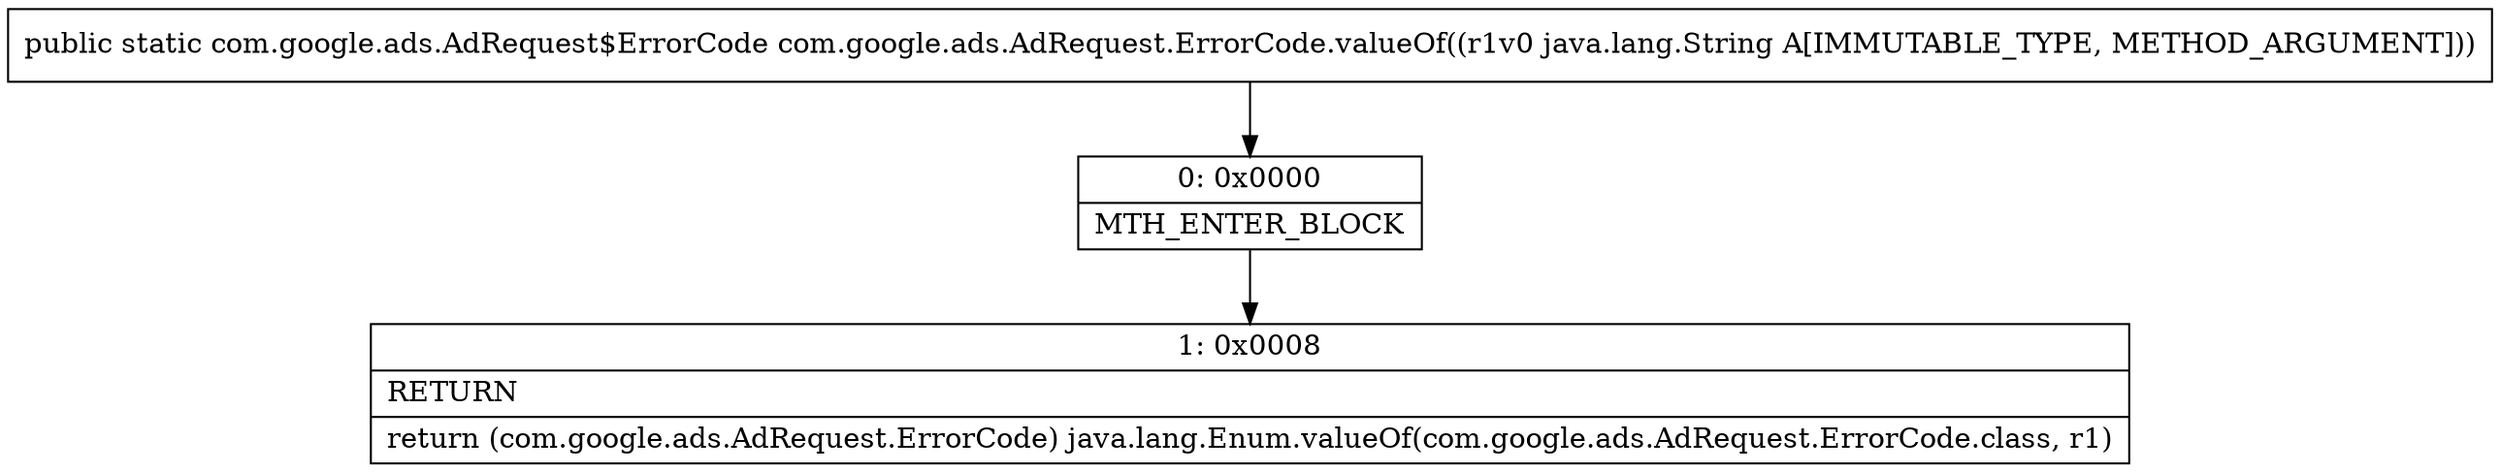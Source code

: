 digraph "CFG forcom.google.ads.AdRequest.ErrorCode.valueOf(Ljava\/lang\/String;)Lcom\/google\/ads\/AdRequest$ErrorCode;" {
Node_0 [shape=record,label="{0\:\ 0x0000|MTH_ENTER_BLOCK\l}"];
Node_1 [shape=record,label="{1\:\ 0x0008|RETURN\l|return (com.google.ads.AdRequest.ErrorCode) java.lang.Enum.valueOf(com.google.ads.AdRequest.ErrorCode.class, r1)\l}"];
MethodNode[shape=record,label="{public static com.google.ads.AdRequest$ErrorCode com.google.ads.AdRequest.ErrorCode.valueOf((r1v0 java.lang.String A[IMMUTABLE_TYPE, METHOD_ARGUMENT])) }"];
MethodNode -> Node_0;
Node_0 -> Node_1;
}

